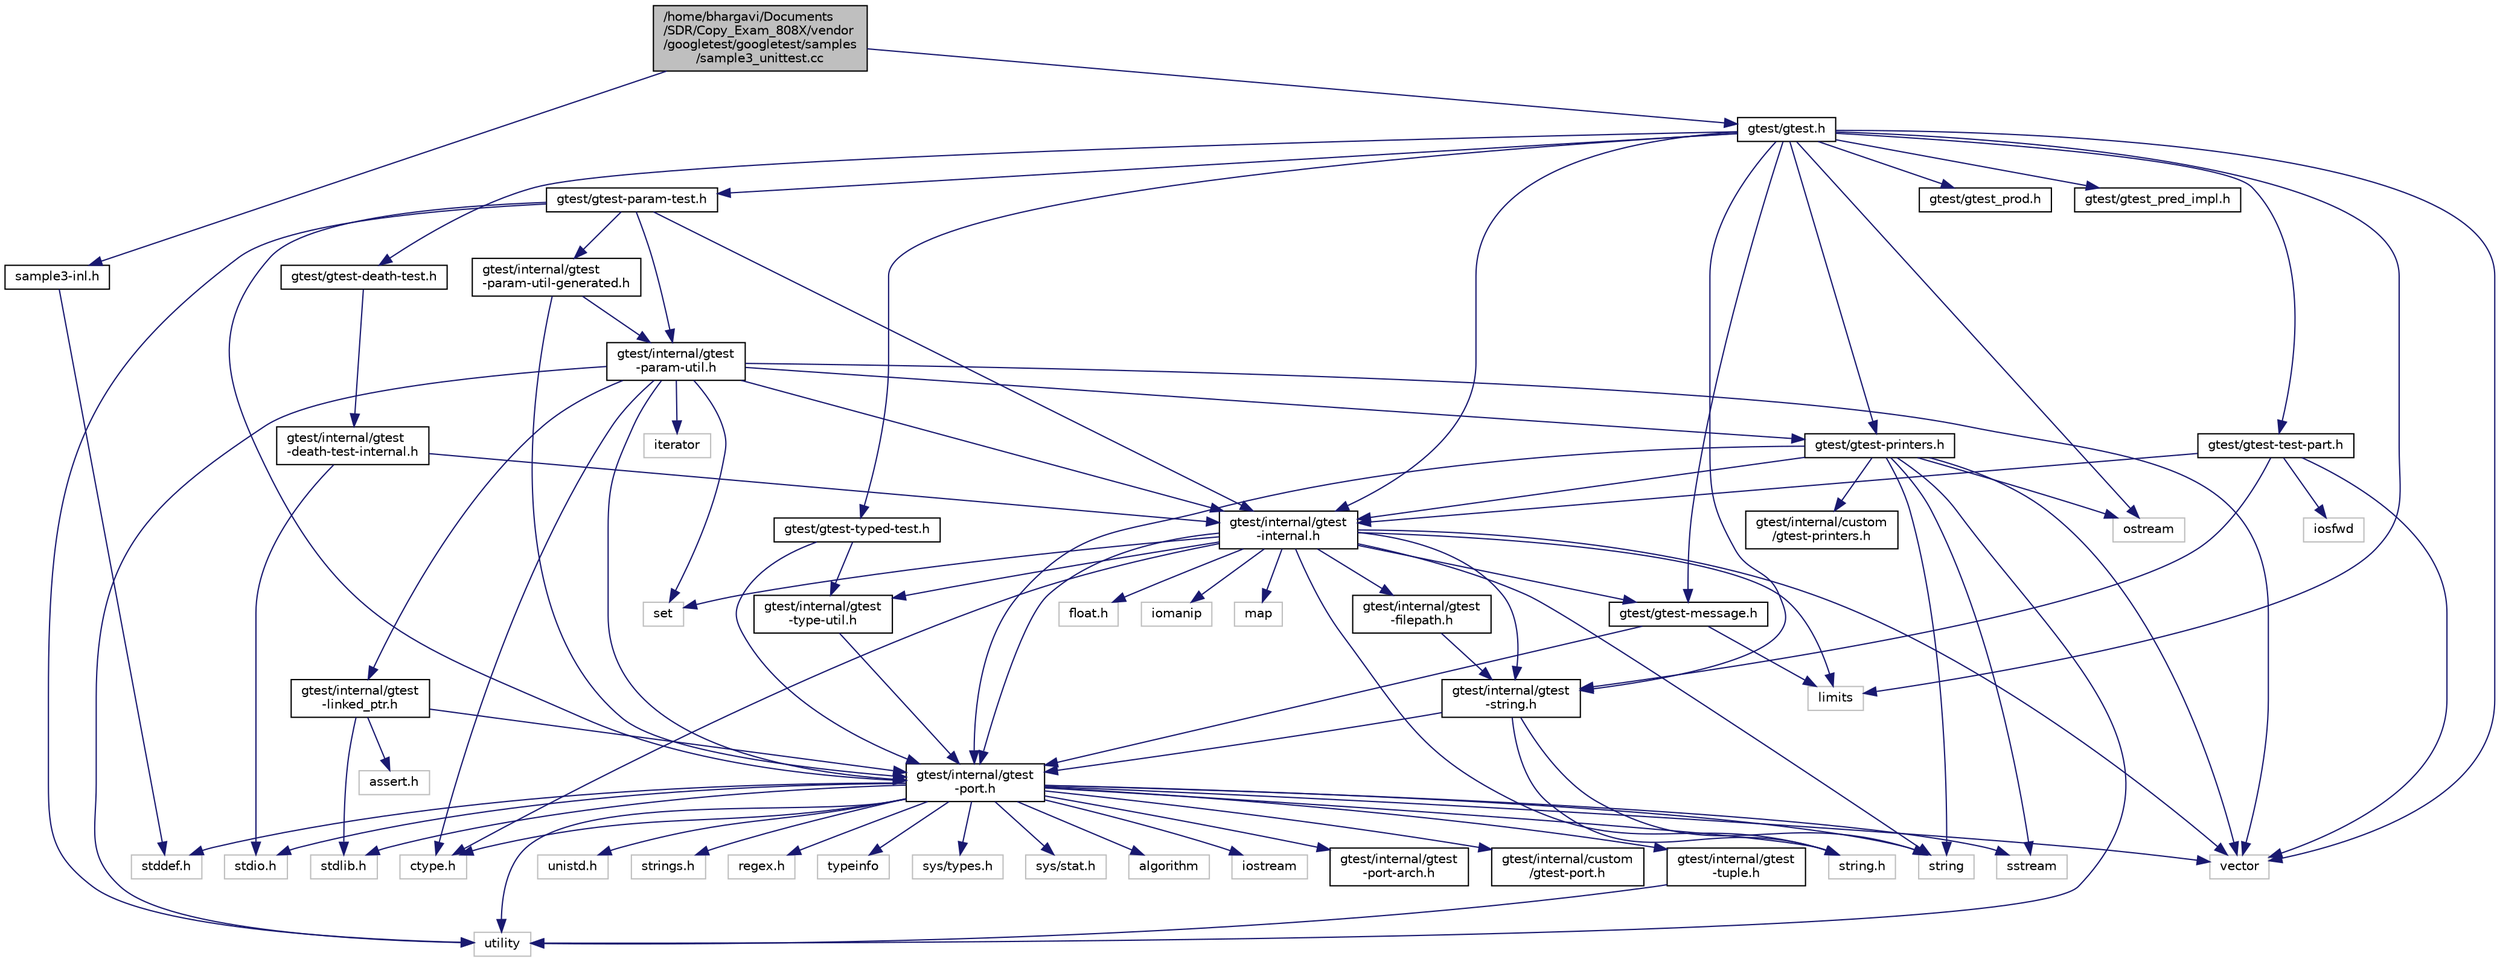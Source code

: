 digraph "/home/bhargavi/Documents/SDR/Copy_Exam_808X/vendor/googletest/googletest/samples/sample3_unittest.cc"
{
  edge [fontname="Helvetica",fontsize="10",labelfontname="Helvetica",labelfontsize="10"];
  node [fontname="Helvetica",fontsize="10",shape=record];
  Node1 [label="/home/bhargavi/Documents\l/SDR/Copy_Exam_808X/vendor\l/googletest/googletest/samples\l/sample3_unittest.cc",height=0.2,width=0.4,color="black", fillcolor="grey75", style="filled", fontcolor="black"];
  Node1 -> Node2 [color="midnightblue",fontsize="10",style="solid",fontname="Helvetica"];
  Node2 [label="sample3-inl.h",height=0.2,width=0.4,color="black", fillcolor="white", style="filled",URL="$sample3-inl_8h.html"];
  Node2 -> Node3 [color="midnightblue",fontsize="10",style="solid",fontname="Helvetica"];
  Node3 [label="stddef.h",height=0.2,width=0.4,color="grey75", fillcolor="white", style="filled"];
  Node1 -> Node4 [color="midnightblue",fontsize="10",style="solid",fontname="Helvetica"];
  Node4 [label="gtest/gtest.h",height=0.2,width=0.4,color="black", fillcolor="white", style="filled",URL="$gtest_8h.html"];
  Node4 -> Node5 [color="midnightblue",fontsize="10",style="solid",fontname="Helvetica"];
  Node5 [label="limits",height=0.2,width=0.4,color="grey75", fillcolor="white", style="filled"];
  Node4 -> Node6 [color="midnightblue",fontsize="10",style="solid",fontname="Helvetica"];
  Node6 [label="ostream",height=0.2,width=0.4,color="grey75", fillcolor="white", style="filled"];
  Node4 -> Node7 [color="midnightblue",fontsize="10",style="solid",fontname="Helvetica"];
  Node7 [label="vector",height=0.2,width=0.4,color="grey75", fillcolor="white", style="filled"];
  Node4 -> Node8 [color="midnightblue",fontsize="10",style="solid",fontname="Helvetica"];
  Node8 [label="gtest/internal/gtest\l-internal.h",height=0.2,width=0.4,color="black", fillcolor="white", style="filled",URL="$gtest-internal_8h.html"];
  Node8 -> Node9 [color="midnightblue",fontsize="10",style="solid",fontname="Helvetica"];
  Node9 [label="gtest/internal/gtest\l-port.h",height=0.2,width=0.4,color="black", fillcolor="white", style="filled",URL="$gtest-port_8h.html"];
  Node9 -> Node10 [color="midnightblue",fontsize="10",style="solid",fontname="Helvetica"];
  Node10 [label="ctype.h",height=0.2,width=0.4,color="grey75", fillcolor="white", style="filled"];
  Node9 -> Node3 [color="midnightblue",fontsize="10",style="solid",fontname="Helvetica"];
  Node9 -> Node11 [color="midnightblue",fontsize="10",style="solid",fontname="Helvetica"];
  Node11 [label="stdlib.h",height=0.2,width=0.4,color="grey75", fillcolor="white", style="filled"];
  Node9 -> Node12 [color="midnightblue",fontsize="10",style="solid",fontname="Helvetica"];
  Node12 [label="stdio.h",height=0.2,width=0.4,color="grey75", fillcolor="white", style="filled"];
  Node9 -> Node13 [color="midnightblue",fontsize="10",style="solid",fontname="Helvetica"];
  Node13 [label="string.h",height=0.2,width=0.4,color="grey75", fillcolor="white", style="filled"];
  Node9 -> Node14 [color="midnightblue",fontsize="10",style="solid",fontname="Helvetica"];
  Node14 [label="sys/types.h",height=0.2,width=0.4,color="grey75", fillcolor="white", style="filled"];
  Node9 -> Node15 [color="midnightblue",fontsize="10",style="solid",fontname="Helvetica"];
  Node15 [label="sys/stat.h",height=0.2,width=0.4,color="grey75", fillcolor="white", style="filled"];
  Node9 -> Node16 [color="midnightblue",fontsize="10",style="solid",fontname="Helvetica"];
  Node16 [label="algorithm",height=0.2,width=0.4,color="grey75", fillcolor="white", style="filled"];
  Node9 -> Node17 [color="midnightblue",fontsize="10",style="solid",fontname="Helvetica"];
  Node17 [label="iostream",height=0.2,width=0.4,color="grey75", fillcolor="white", style="filled"];
  Node9 -> Node18 [color="midnightblue",fontsize="10",style="solid",fontname="Helvetica"];
  Node18 [label="sstream",height=0.2,width=0.4,color="grey75", fillcolor="white", style="filled"];
  Node9 -> Node19 [color="midnightblue",fontsize="10",style="solid",fontname="Helvetica"];
  Node19 [label="string",height=0.2,width=0.4,color="grey75", fillcolor="white", style="filled"];
  Node9 -> Node20 [color="midnightblue",fontsize="10",style="solid",fontname="Helvetica"];
  Node20 [label="utility",height=0.2,width=0.4,color="grey75", fillcolor="white", style="filled"];
  Node9 -> Node7 [color="midnightblue",fontsize="10",style="solid",fontname="Helvetica"];
  Node9 -> Node21 [color="midnightblue",fontsize="10",style="solid",fontname="Helvetica"];
  Node21 [label="gtest/internal/gtest\l-port-arch.h",height=0.2,width=0.4,color="black", fillcolor="white", style="filled",URL="$gtest-port-arch_8h.html"];
  Node9 -> Node22 [color="midnightblue",fontsize="10",style="solid",fontname="Helvetica"];
  Node22 [label="gtest/internal/custom\l/gtest-port.h",height=0.2,width=0.4,color="black", fillcolor="white", style="filled",URL="$custom_2gtest-port_8h.html"];
  Node9 -> Node23 [color="midnightblue",fontsize="10",style="solid",fontname="Helvetica"];
  Node23 [label="unistd.h",height=0.2,width=0.4,color="grey75", fillcolor="white", style="filled"];
  Node9 -> Node24 [color="midnightblue",fontsize="10",style="solid",fontname="Helvetica"];
  Node24 [label="strings.h",height=0.2,width=0.4,color="grey75", fillcolor="white", style="filled"];
  Node9 -> Node25 [color="midnightblue",fontsize="10",style="solid",fontname="Helvetica"];
  Node25 [label="regex.h",height=0.2,width=0.4,color="grey75", fillcolor="white", style="filled"];
  Node9 -> Node26 [color="midnightblue",fontsize="10",style="solid",fontname="Helvetica"];
  Node26 [label="typeinfo",height=0.2,width=0.4,color="grey75", fillcolor="white", style="filled"];
  Node9 -> Node27 [color="midnightblue",fontsize="10",style="solid",fontname="Helvetica"];
  Node27 [label="gtest/internal/gtest\l-tuple.h",height=0.2,width=0.4,color="black", fillcolor="white", style="filled",URL="$gtest-tuple_8h.html"];
  Node27 -> Node20 [color="midnightblue",fontsize="10",style="solid",fontname="Helvetica"];
  Node8 -> Node10 [color="midnightblue",fontsize="10",style="solid",fontname="Helvetica"];
  Node8 -> Node28 [color="midnightblue",fontsize="10",style="solid",fontname="Helvetica"];
  Node28 [label="float.h",height=0.2,width=0.4,color="grey75", fillcolor="white", style="filled"];
  Node8 -> Node13 [color="midnightblue",fontsize="10",style="solid",fontname="Helvetica"];
  Node8 -> Node29 [color="midnightblue",fontsize="10",style="solid",fontname="Helvetica"];
  Node29 [label="iomanip",height=0.2,width=0.4,color="grey75", fillcolor="white", style="filled"];
  Node8 -> Node5 [color="midnightblue",fontsize="10",style="solid",fontname="Helvetica"];
  Node8 -> Node30 [color="midnightblue",fontsize="10",style="solid",fontname="Helvetica"];
  Node30 [label="map",height=0.2,width=0.4,color="grey75", fillcolor="white", style="filled"];
  Node8 -> Node31 [color="midnightblue",fontsize="10",style="solid",fontname="Helvetica"];
  Node31 [label="set",height=0.2,width=0.4,color="grey75", fillcolor="white", style="filled"];
  Node8 -> Node19 [color="midnightblue",fontsize="10",style="solid",fontname="Helvetica"];
  Node8 -> Node7 [color="midnightblue",fontsize="10",style="solid",fontname="Helvetica"];
  Node8 -> Node32 [color="midnightblue",fontsize="10",style="solid",fontname="Helvetica"];
  Node32 [label="gtest/gtest-message.h",height=0.2,width=0.4,color="black", fillcolor="white", style="filled",URL="$gtest-message_8h.html"];
  Node32 -> Node5 [color="midnightblue",fontsize="10",style="solid",fontname="Helvetica"];
  Node32 -> Node9 [color="midnightblue",fontsize="10",style="solid",fontname="Helvetica"];
  Node8 -> Node33 [color="midnightblue",fontsize="10",style="solid",fontname="Helvetica"];
  Node33 [label="gtest/internal/gtest\l-string.h",height=0.2,width=0.4,color="black", fillcolor="white", style="filled",URL="$gtest-string_8h.html"];
  Node33 -> Node13 [color="midnightblue",fontsize="10",style="solid",fontname="Helvetica"];
  Node33 -> Node19 [color="midnightblue",fontsize="10",style="solid",fontname="Helvetica"];
  Node33 -> Node9 [color="midnightblue",fontsize="10",style="solid",fontname="Helvetica"];
  Node8 -> Node34 [color="midnightblue",fontsize="10",style="solid",fontname="Helvetica"];
  Node34 [label="gtest/internal/gtest\l-filepath.h",height=0.2,width=0.4,color="black", fillcolor="white", style="filled",URL="$gtest-filepath_8h.html"];
  Node34 -> Node33 [color="midnightblue",fontsize="10",style="solid",fontname="Helvetica"];
  Node8 -> Node35 [color="midnightblue",fontsize="10",style="solid",fontname="Helvetica"];
  Node35 [label="gtest/internal/gtest\l-type-util.h",height=0.2,width=0.4,color="black", fillcolor="white", style="filled",URL="$gtest-type-util_8h.html"];
  Node35 -> Node9 [color="midnightblue",fontsize="10",style="solid",fontname="Helvetica"];
  Node4 -> Node33 [color="midnightblue",fontsize="10",style="solid",fontname="Helvetica"];
  Node4 -> Node36 [color="midnightblue",fontsize="10",style="solid",fontname="Helvetica"];
  Node36 [label="gtest/gtest-death-test.h",height=0.2,width=0.4,color="black", fillcolor="white", style="filled",URL="$gtest-death-test_8h.html"];
  Node36 -> Node37 [color="midnightblue",fontsize="10",style="solid",fontname="Helvetica"];
  Node37 [label="gtest/internal/gtest\l-death-test-internal.h",height=0.2,width=0.4,color="black", fillcolor="white", style="filled",URL="$gtest-death-test-internal_8h.html"];
  Node37 -> Node8 [color="midnightblue",fontsize="10",style="solid",fontname="Helvetica"];
  Node37 -> Node12 [color="midnightblue",fontsize="10",style="solid",fontname="Helvetica"];
  Node4 -> Node32 [color="midnightblue",fontsize="10",style="solid",fontname="Helvetica"];
  Node4 -> Node38 [color="midnightblue",fontsize="10",style="solid",fontname="Helvetica"];
  Node38 [label="gtest/gtest-param-test.h",height=0.2,width=0.4,color="black", fillcolor="white", style="filled",URL="$gtest-param-test_8h.html"];
  Node38 -> Node9 [color="midnightblue",fontsize="10",style="solid",fontname="Helvetica"];
  Node38 -> Node20 [color="midnightblue",fontsize="10",style="solid",fontname="Helvetica"];
  Node38 -> Node8 [color="midnightblue",fontsize="10",style="solid",fontname="Helvetica"];
  Node38 -> Node39 [color="midnightblue",fontsize="10",style="solid",fontname="Helvetica"];
  Node39 [label="gtest/internal/gtest\l-param-util.h",height=0.2,width=0.4,color="black", fillcolor="white", style="filled",URL="$gtest-param-util_8h.html"];
  Node39 -> Node10 [color="midnightblue",fontsize="10",style="solid",fontname="Helvetica"];
  Node39 -> Node40 [color="midnightblue",fontsize="10",style="solid",fontname="Helvetica"];
  Node40 [label="iterator",height=0.2,width=0.4,color="grey75", fillcolor="white", style="filled"];
  Node39 -> Node31 [color="midnightblue",fontsize="10",style="solid",fontname="Helvetica"];
  Node39 -> Node20 [color="midnightblue",fontsize="10",style="solid",fontname="Helvetica"];
  Node39 -> Node7 [color="midnightblue",fontsize="10",style="solid",fontname="Helvetica"];
  Node39 -> Node8 [color="midnightblue",fontsize="10",style="solid",fontname="Helvetica"];
  Node39 -> Node41 [color="midnightblue",fontsize="10",style="solid",fontname="Helvetica"];
  Node41 [label="gtest/internal/gtest\l-linked_ptr.h",height=0.2,width=0.4,color="black", fillcolor="white", style="filled",URL="$gtest-linked__ptr_8h.html"];
  Node41 -> Node11 [color="midnightblue",fontsize="10",style="solid",fontname="Helvetica"];
  Node41 -> Node42 [color="midnightblue",fontsize="10",style="solid",fontname="Helvetica"];
  Node42 [label="assert.h",height=0.2,width=0.4,color="grey75", fillcolor="white", style="filled"];
  Node41 -> Node9 [color="midnightblue",fontsize="10",style="solid",fontname="Helvetica"];
  Node39 -> Node9 [color="midnightblue",fontsize="10",style="solid",fontname="Helvetica"];
  Node39 -> Node43 [color="midnightblue",fontsize="10",style="solid",fontname="Helvetica"];
  Node43 [label="gtest/gtest-printers.h",height=0.2,width=0.4,color="black", fillcolor="white", style="filled",URL="$gtest-printers_8h.html"];
  Node43 -> Node6 [color="midnightblue",fontsize="10",style="solid",fontname="Helvetica"];
  Node43 -> Node18 [color="midnightblue",fontsize="10",style="solid",fontname="Helvetica"];
  Node43 -> Node19 [color="midnightblue",fontsize="10",style="solid",fontname="Helvetica"];
  Node43 -> Node20 [color="midnightblue",fontsize="10",style="solid",fontname="Helvetica"];
  Node43 -> Node7 [color="midnightblue",fontsize="10",style="solid",fontname="Helvetica"];
  Node43 -> Node9 [color="midnightblue",fontsize="10",style="solid",fontname="Helvetica"];
  Node43 -> Node8 [color="midnightblue",fontsize="10",style="solid",fontname="Helvetica"];
  Node43 -> Node44 [color="midnightblue",fontsize="10",style="solid",fontname="Helvetica"];
  Node44 [label="gtest/internal/custom\l/gtest-printers.h",height=0.2,width=0.4,color="black", fillcolor="white", style="filled",URL="$internal_2custom_2gtest-printers_8h.html"];
  Node38 -> Node45 [color="midnightblue",fontsize="10",style="solid",fontname="Helvetica"];
  Node45 [label="gtest/internal/gtest\l-param-util-generated.h",height=0.2,width=0.4,color="black", fillcolor="white", style="filled",URL="$gtest-param-util-generated_8h.html"];
  Node45 -> Node39 [color="midnightblue",fontsize="10",style="solid",fontname="Helvetica"];
  Node45 -> Node9 [color="midnightblue",fontsize="10",style="solid",fontname="Helvetica"];
  Node4 -> Node43 [color="midnightblue",fontsize="10",style="solid",fontname="Helvetica"];
  Node4 -> Node46 [color="midnightblue",fontsize="10",style="solid",fontname="Helvetica"];
  Node46 [label="gtest/gtest_prod.h",height=0.2,width=0.4,color="black", fillcolor="white", style="filled",URL="$gtest__prod_8h.html"];
  Node4 -> Node47 [color="midnightblue",fontsize="10",style="solid",fontname="Helvetica"];
  Node47 [label="gtest/gtest-test-part.h",height=0.2,width=0.4,color="black", fillcolor="white", style="filled",URL="$gtest-test-part_8h.html"];
  Node47 -> Node48 [color="midnightblue",fontsize="10",style="solid",fontname="Helvetica"];
  Node48 [label="iosfwd",height=0.2,width=0.4,color="grey75", fillcolor="white", style="filled"];
  Node47 -> Node7 [color="midnightblue",fontsize="10",style="solid",fontname="Helvetica"];
  Node47 -> Node8 [color="midnightblue",fontsize="10",style="solid",fontname="Helvetica"];
  Node47 -> Node33 [color="midnightblue",fontsize="10",style="solid",fontname="Helvetica"];
  Node4 -> Node49 [color="midnightblue",fontsize="10",style="solid",fontname="Helvetica"];
  Node49 [label="gtest/gtest-typed-test.h",height=0.2,width=0.4,color="black", fillcolor="white", style="filled",URL="$gtest-typed-test_8h.html"];
  Node49 -> Node9 [color="midnightblue",fontsize="10",style="solid",fontname="Helvetica"];
  Node49 -> Node35 [color="midnightblue",fontsize="10",style="solid",fontname="Helvetica"];
  Node4 -> Node50 [color="midnightblue",fontsize="10",style="solid",fontname="Helvetica"];
  Node50 [label="gtest/gtest_pred_impl.h",height=0.2,width=0.4,color="black", fillcolor="white", style="filled",URL="$gtest__pred__impl_8h.html"];
}
